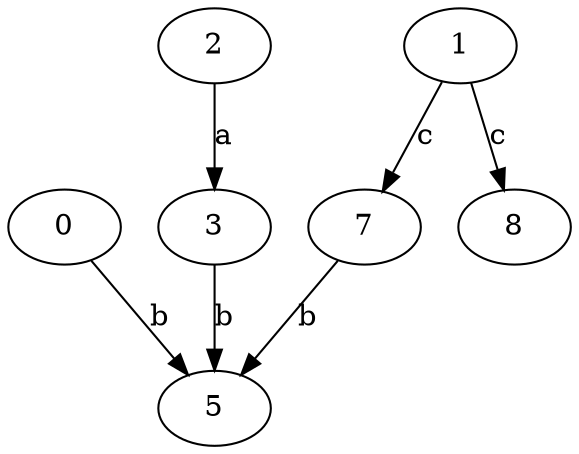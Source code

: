 strict digraph  {
0;
1;
2;
3;
5;
7;
8;
0 -> 5  [label=b];
1 -> 7  [label=c];
1 -> 8  [label=c];
2 -> 3  [label=a];
3 -> 5  [label=b];
7 -> 5  [label=b];
}

